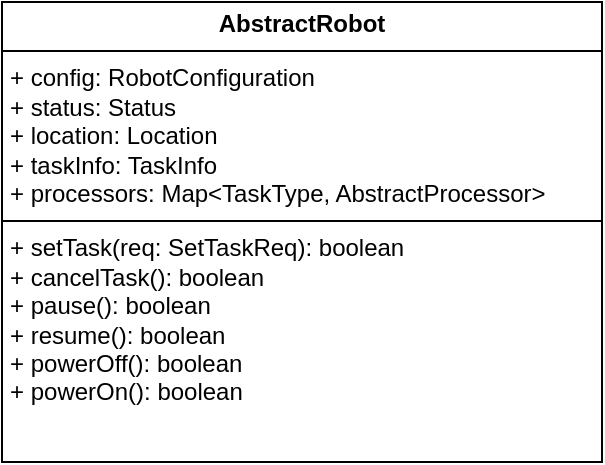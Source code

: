 <mxfile version="24.6.4" type="github">
  <diagram name="第 1 页" id="RYQtas_LTFym8r-OwO9x">
    <mxGraphModel dx="1420" dy="724" grid="1" gridSize="10" guides="1" tooltips="1" connect="1" arrows="1" fold="1" page="1" pageScale="1" pageWidth="827" pageHeight="1169" math="0" shadow="0">
      <root>
        <mxCell id="0" />
        <mxCell id="1" parent="0" />
        <mxCell id="aGjImtYOLNDjQvv4oyoI-1" value="&lt;p style=&quot;margin:0px;margin-top:4px;text-align:center;&quot;&gt;&lt;b&gt;AbstractRobot&lt;/b&gt;&lt;/p&gt;&lt;hr size=&quot;1&quot; style=&quot;border-style:solid;&quot;&gt;&lt;p style=&quot;margin:0px;margin-left:4px;&quot;&gt;+ config: RobotConfiguration&lt;/p&gt;&lt;p style=&quot;margin:0px;margin-left:4px;&quot;&gt;+ status: Status&lt;/p&gt;&lt;p style=&quot;margin:0px;margin-left:4px;&quot;&gt;+ location: Location&lt;/p&gt;&lt;p style=&quot;margin:0px;margin-left:4px;&quot;&gt;+ taskInfo: TaskInfo&lt;/p&gt;&lt;p style=&quot;margin:0px;margin-left:4px;&quot;&gt;+ processors: Map&amp;lt;TaskType, AbstractProcessor&amp;gt;&lt;/p&gt;&lt;hr size=&quot;1&quot; style=&quot;border-style:solid;&quot;&gt;&lt;p style=&quot;margin:0px;margin-left:4px;&quot;&gt;+ setTask(req: SetTaskReq): boolean&lt;/p&gt;&lt;p style=&quot;margin:0px;margin-left:4px;&quot;&gt;+ cancelTask(): boolean&lt;/p&gt;&lt;p style=&quot;margin:0px;margin-left:4px;&quot;&gt;+ pause(): boolean&lt;/p&gt;&lt;p style=&quot;margin:0px;margin-left:4px;&quot;&gt;+ resume(): boolean&lt;/p&gt;&lt;p style=&quot;margin:0px;margin-left:4px;&quot;&gt;+ powerOff(): boolean&lt;/p&gt;&lt;p style=&quot;margin:0px;margin-left:4px;&quot;&gt;+ powerOn(): boolean&lt;/p&gt;" style="verticalAlign=top;align=left;overflow=fill;html=1;whiteSpace=wrap;" vertex="1" parent="1">
          <mxGeometry x="190" y="70" width="300" height="230" as="geometry" />
        </mxCell>
      </root>
    </mxGraphModel>
  </diagram>
</mxfile>
